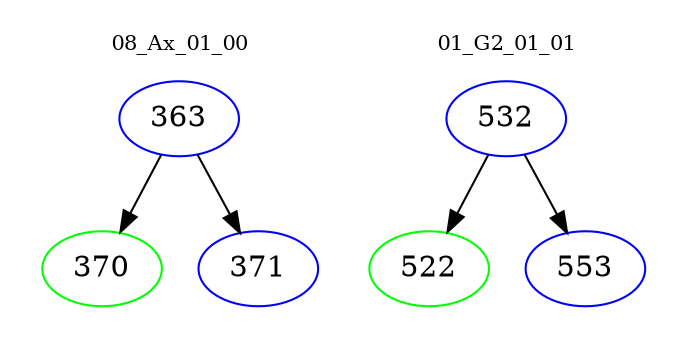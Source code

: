 digraph{
subgraph cluster_0 {
color = white
label = "08_Ax_01_00";
fontsize=10;
T0_363 [label="363", color="blue"]
T0_363 -> T0_370 [color="black"]
T0_370 [label="370", color="green"]
T0_363 -> T0_371 [color="black"]
T0_371 [label="371", color="blue"]
}
subgraph cluster_1 {
color = white
label = "01_G2_01_01";
fontsize=10;
T1_532 [label="532", color="blue"]
T1_532 -> T1_522 [color="black"]
T1_522 [label="522", color="green"]
T1_532 -> T1_553 [color="black"]
T1_553 [label="553", color="blue"]
}
}
